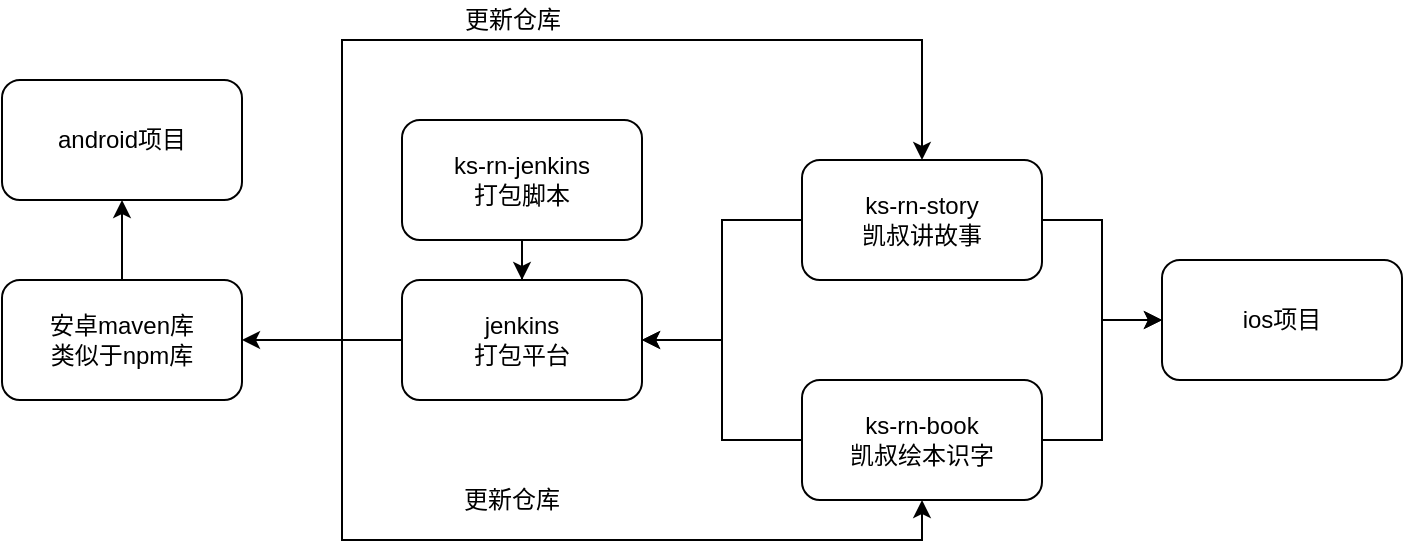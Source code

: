 <mxfile version="14.8.0" type="github">
  <diagram id="b1oGWDm4PPosXPjlK-ag" name="Page-1">
    <mxGraphModel dx="953" dy="520" grid="1" gridSize="10" guides="1" tooltips="1" connect="1" arrows="1" fold="1" page="1" pageScale="1" pageWidth="827" pageHeight="1169" math="0" shadow="0">
      <root>
        <mxCell id="0" />
        <mxCell id="1" parent="0" />
        <mxCell id="pTHr4Fl9q_mRZRi1oSDn-6" style="edgeStyle=orthogonalEdgeStyle;rounded=0;orthogonalLoop=1;jettySize=auto;html=1;entryX=1;entryY=0.5;entryDx=0;entryDy=0;" edge="1" parent="1" source="pTHr4Fl9q_mRZRi1oSDn-1" target="pTHr4Fl9q_mRZRi1oSDn-3">
          <mxGeometry relative="1" as="geometry" />
        </mxCell>
        <mxCell id="pTHr4Fl9q_mRZRi1oSDn-14" style="edgeStyle=orthogonalEdgeStyle;rounded=0;orthogonalLoop=1;jettySize=auto;html=1;entryX=0;entryY=0.5;entryDx=0;entryDy=0;" edge="1" parent="1" source="pTHr4Fl9q_mRZRi1oSDn-1" target="pTHr4Fl9q_mRZRi1oSDn-13">
          <mxGeometry relative="1" as="geometry" />
        </mxCell>
        <mxCell id="pTHr4Fl9q_mRZRi1oSDn-1" value="ks-rn-story&lt;br&gt;凯叔讲故事" style="rounded=1;whiteSpace=wrap;html=1;" vertex="1" parent="1">
          <mxGeometry x="420" y="250" width="120" height="60" as="geometry" />
        </mxCell>
        <mxCell id="pTHr4Fl9q_mRZRi1oSDn-7" style="edgeStyle=orthogonalEdgeStyle;rounded=0;orthogonalLoop=1;jettySize=auto;html=1;entryX=1;entryY=0.5;entryDx=0;entryDy=0;" edge="1" parent="1" source="pTHr4Fl9q_mRZRi1oSDn-2" target="pTHr4Fl9q_mRZRi1oSDn-3">
          <mxGeometry relative="1" as="geometry" />
        </mxCell>
        <mxCell id="pTHr4Fl9q_mRZRi1oSDn-16" style="edgeStyle=orthogonalEdgeStyle;rounded=0;orthogonalLoop=1;jettySize=auto;html=1;entryX=0;entryY=0.5;entryDx=0;entryDy=0;" edge="1" parent="1" source="pTHr4Fl9q_mRZRi1oSDn-2" target="pTHr4Fl9q_mRZRi1oSDn-13">
          <mxGeometry relative="1" as="geometry" />
        </mxCell>
        <mxCell id="pTHr4Fl9q_mRZRi1oSDn-2" value="ks-rn-book&lt;br&gt;凯叔绘本识字" style="rounded=1;whiteSpace=wrap;html=1;" vertex="1" parent="1">
          <mxGeometry x="420" y="360" width="120" height="60" as="geometry" />
        </mxCell>
        <mxCell id="pTHr4Fl9q_mRZRi1oSDn-9" style="edgeStyle=orthogonalEdgeStyle;rounded=0;orthogonalLoop=1;jettySize=auto;html=1;entryX=0.5;entryY=0;entryDx=0;entryDy=0;" edge="1" parent="1" source="pTHr4Fl9q_mRZRi1oSDn-3" target="pTHr4Fl9q_mRZRi1oSDn-1">
          <mxGeometry relative="1" as="geometry">
            <Array as="points">
              <mxPoint x="190" y="340" />
              <mxPoint x="190" y="190" />
              <mxPoint x="480" y="190" />
            </Array>
          </mxGeometry>
        </mxCell>
        <mxCell id="pTHr4Fl9q_mRZRi1oSDn-10" style="edgeStyle=orthogonalEdgeStyle;rounded=0;orthogonalLoop=1;jettySize=auto;html=1;entryX=0.5;entryY=1;entryDx=0;entryDy=0;" edge="1" parent="1" source="pTHr4Fl9q_mRZRi1oSDn-3" target="pTHr4Fl9q_mRZRi1oSDn-2">
          <mxGeometry relative="1" as="geometry">
            <Array as="points">
              <mxPoint x="190" y="340" />
              <mxPoint x="190" y="440" />
              <mxPoint x="480" y="440" />
            </Array>
          </mxGeometry>
        </mxCell>
        <mxCell id="pTHr4Fl9q_mRZRi1oSDn-18" style="edgeStyle=orthogonalEdgeStyle;rounded=0;orthogonalLoop=1;jettySize=auto;html=1;entryX=1;entryY=0.5;entryDx=0;entryDy=0;" edge="1" parent="1" source="pTHr4Fl9q_mRZRi1oSDn-3" target="pTHr4Fl9q_mRZRi1oSDn-17">
          <mxGeometry relative="1" as="geometry" />
        </mxCell>
        <mxCell id="pTHr4Fl9q_mRZRi1oSDn-3" value="jenkins&lt;br&gt;打包平台" style="rounded=1;whiteSpace=wrap;html=1;" vertex="1" parent="1">
          <mxGeometry x="220" y="310" width="120" height="60" as="geometry" />
        </mxCell>
        <mxCell id="pTHr4Fl9q_mRZRi1oSDn-5" value="" style="edgeStyle=orthogonalEdgeStyle;rounded=0;orthogonalLoop=1;jettySize=auto;html=1;" edge="1" parent="1" source="pTHr4Fl9q_mRZRi1oSDn-4" target="pTHr4Fl9q_mRZRi1oSDn-3">
          <mxGeometry relative="1" as="geometry" />
        </mxCell>
        <mxCell id="pTHr4Fl9q_mRZRi1oSDn-4" value="ks-rn-jenkins&lt;br&gt;打包脚本" style="rounded=1;whiteSpace=wrap;html=1;" vertex="1" parent="1">
          <mxGeometry x="220" y="230" width="120" height="60" as="geometry" />
        </mxCell>
        <mxCell id="pTHr4Fl9q_mRZRi1oSDn-11" value="更新仓库" style="text;html=1;strokeColor=none;fillColor=none;align=center;verticalAlign=middle;whiteSpace=wrap;rounded=0;" vertex="1" parent="1">
          <mxGeometry x="240" y="410" width="70" height="20" as="geometry" />
        </mxCell>
        <mxCell id="pTHr4Fl9q_mRZRi1oSDn-12" value="更新仓库" style="text;html=1;strokeColor=none;fillColor=none;align=center;verticalAlign=middle;whiteSpace=wrap;rounded=0;" vertex="1" parent="1">
          <mxGeometry x="242.5" y="170" width="65" height="20" as="geometry" />
        </mxCell>
        <mxCell id="pTHr4Fl9q_mRZRi1oSDn-13" value="ios项目" style="rounded=1;whiteSpace=wrap;html=1;" vertex="1" parent="1">
          <mxGeometry x="600" y="300" width="120" height="60" as="geometry" />
        </mxCell>
        <mxCell id="pTHr4Fl9q_mRZRi1oSDn-20" style="edgeStyle=orthogonalEdgeStyle;rounded=0;orthogonalLoop=1;jettySize=auto;html=1;exitX=0.5;exitY=0;exitDx=0;exitDy=0;entryX=0.5;entryY=1;entryDx=0;entryDy=0;" edge="1" parent="1" source="pTHr4Fl9q_mRZRi1oSDn-17" target="pTHr4Fl9q_mRZRi1oSDn-19">
          <mxGeometry relative="1" as="geometry">
            <mxPoint x="79.857" y="300" as="targetPoint" />
          </mxGeometry>
        </mxCell>
        <mxCell id="pTHr4Fl9q_mRZRi1oSDn-17" value="安卓maven库&lt;br&gt;类似于npm库" style="rounded=1;whiteSpace=wrap;html=1;" vertex="1" parent="1">
          <mxGeometry x="20" y="310" width="120" height="60" as="geometry" />
        </mxCell>
        <mxCell id="pTHr4Fl9q_mRZRi1oSDn-19" value="android项目" style="rounded=1;whiteSpace=wrap;html=1;" vertex="1" parent="1">
          <mxGeometry x="20" y="210" width="120" height="60" as="geometry" />
        </mxCell>
      </root>
    </mxGraphModel>
  </diagram>
</mxfile>
